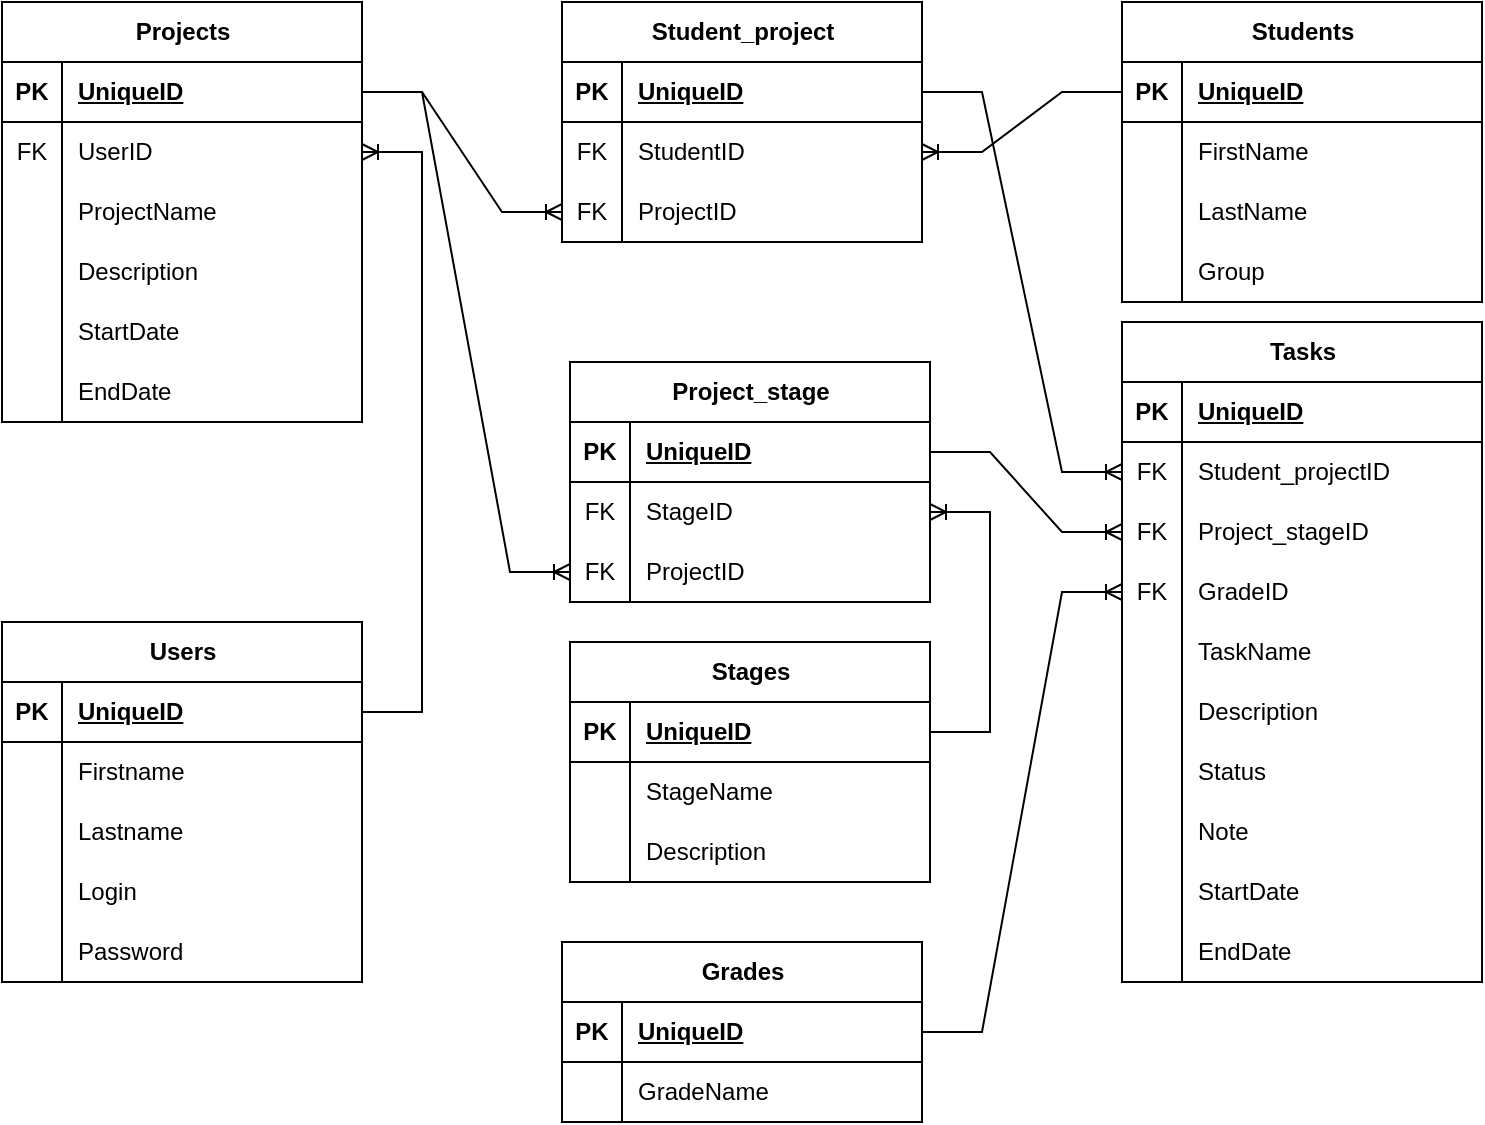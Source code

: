 <mxfile version="24.0.7" type="github">
  <diagram name="Страница — 1" id="bpgYWlANby39Ml3Qfu3q">
    <mxGraphModel dx="1055" dy="607" grid="1" gridSize="10" guides="1" tooltips="1" connect="1" arrows="1" fold="1" page="1" pageScale="1" pageWidth="827" pageHeight="1169" math="0" shadow="0">
      <root>
        <mxCell id="0" />
        <mxCell id="1" parent="0" />
        <mxCell id="S_hDMBbO_Dl88Oh3s2vf-1" value="&lt;b&gt;Users&lt;/b&gt;" style="shape=table;startSize=30;container=1;collapsible=1;childLayout=tableLayout;fixedRows=1;rowLines=0;fontStyle=0;align=center;resizeLast=1;html=1;" parent="1" vertex="1">
          <mxGeometry x="40" y="350" width="180" height="180" as="geometry" />
        </mxCell>
        <mxCell id="S_hDMBbO_Dl88Oh3s2vf-2" value="" style="shape=tableRow;horizontal=0;startSize=0;swimlaneHead=0;swimlaneBody=0;fillColor=none;collapsible=0;dropTarget=0;points=[[0,0.5],[1,0.5]];portConstraint=eastwest;top=0;left=0;right=0;bottom=1;" parent="S_hDMBbO_Dl88Oh3s2vf-1" vertex="1">
          <mxGeometry y="30" width="180" height="30" as="geometry" />
        </mxCell>
        <mxCell id="S_hDMBbO_Dl88Oh3s2vf-3" value="PK" style="shape=partialRectangle;connectable=0;fillColor=none;top=0;left=0;bottom=0;right=0;fontStyle=1;overflow=hidden;whiteSpace=wrap;html=1;" parent="S_hDMBbO_Dl88Oh3s2vf-2" vertex="1">
          <mxGeometry width="30" height="30" as="geometry">
            <mxRectangle width="30" height="30" as="alternateBounds" />
          </mxGeometry>
        </mxCell>
        <mxCell id="S_hDMBbO_Dl88Oh3s2vf-4" value="UniqueID" style="shape=partialRectangle;connectable=0;fillColor=none;top=0;left=0;bottom=0;right=0;align=left;spacingLeft=6;fontStyle=5;overflow=hidden;whiteSpace=wrap;html=1;" parent="S_hDMBbO_Dl88Oh3s2vf-2" vertex="1">
          <mxGeometry x="30" width="150" height="30" as="geometry">
            <mxRectangle width="150" height="30" as="alternateBounds" />
          </mxGeometry>
        </mxCell>
        <mxCell id="S_hDMBbO_Dl88Oh3s2vf-5" value="" style="shape=tableRow;horizontal=0;startSize=0;swimlaneHead=0;swimlaneBody=0;fillColor=none;collapsible=0;dropTarget=0;points=[[0,0.5],[1,0.5]];portConstraint=eastwest;top=0;left=0;right=0;bottom=0;" parent="S_hDMBbO_Dl88Oh3s2vf-1" vertex="1">
          <mxGeometry y="60" width="180" height="30" as="geometry" />
        </mxCell>
        <mxCell id="S_hDMBbO_Dl88Oh3s2vf-6" value="" style="shape=partialRectangle;connectable=0;fillColor=none;top=0;left=0;bottom=0;right=0;editable=1;overflow=hidden;whiteSpace=wrap;html=1;" parent="S_hDMBbO_Dl88Oh3s2vf-5" vertex="1">
          <mxGeometry width="30" height="30" as="geometry">
            <mxRectangle width="30" height="30" as="alternateBounds" />
          </mxGeometry>
        </mxCell>
        <mxCell id="S_hDMBbO_Dl88Oh3s2vf-7" value="Firstname" style="shape=partialRectangle;connectable=0;fillColor=none;top=0;left=0;bottom=0;right=0;align=left;spacingLeft=6;overflow=hidden;whiteSpace=wrap;html=1;" parent="S_hDMBbO_Dl88Oh3s2vf-5" vertex="1">
          <mxGeometry x="30" width="150" height="30" as="geometry">
            <mxRectangle width="150" height="30" as="alternateBounds" />
          </mxGeometry>
        </mxCell>
        <mxCell id="S_hDMBbO_Dl88Oh3s2vf-8" value="" style="shape=tableRow;horizontal=0;startSize=0;swimlaneHead=0;swimlaneBody=0;fillColor=none;collapsible=0;dropTarget=0;points=[[0,0.5],[1,0.5]];portConstraint=eastwest;top=0;left=0;right=0;bottom=0;" parent="S_hDMBbO_Dl88Oh3s2vf-1" vertex="1">
          <mxGeometry y="90" width="180" height="30" as="geometry" />
        </mxCell>
        <mxCell id="S_hDMBbO_Dl88Oh3s2vf-9" value="" style="shape=partialRectangle;connectable=0;fillColor=none;top=0;left=0;bottom=0;right=0;editable=1;overflow=hidden;whiteSpace=wrap;html=1;" parent="S_hDMBbO_Dl88Oh3s2vf-8" vertex="1">
          <mxGeometry width="30" height="30" as="geometry">
            <mxRectangle width="30" height="30" as="alternateBounds" />
          </mxGeometry>
        </mxCell>
        <mxCell id="S_hDMBbO_Dl88Oh3s2vf-10" value="Lastname" style="shape=partialRectangle;connectable=0;fillColor=none;top=0;left=0;bottom=0;right=0;align=left;spacingLeft=6;overflow=hidden;whiteSpace=wrap;html=1;" parent="S_hDMBbO_Dl88Oh3s2vf-8" vertex="1">
          <mxGeometry x="30" width="150" height="30" as="geometry">
            <mxRectangle width="150" height="30" as="alternateBounds" />
          </mxGeometry>
        </mxCell>
        <mxCell id="S_hDMBbO_Dl88Oh3s2vf-11" value="" style="shape=tableRow;horizontal=0;startSize=0;swimlaneHead=0;swimlaneBody=0;fillColor=none;collapsible=0;dropTarget=0;points=[[0,0.5],[1,0.5]];portConstraint=eastwest;top=0;left=0;right=0;bottom=0;" parent="S_hDMBbO_Dl88Oh3s2vf-1" vertex="1">
          <mxGeometry y="120" width="180" height="30" as="geometry" />
        </mxCell>
        <mxCell id="S_hDMBbO_Dl88Oh3s2vf-12" value="" style="shape=partialRectangle;connectable=0;fillColor=none;top=0;left=0;bottom=0;right=0;editable=1;overflow=hidden;whiteSpace=wrap;html=1;" parent="S_hDMBbO_Dl88Oh3s2vf-11" vertex="1">
          <mxGeometry width="30" height="30" as="geometry">
            <mxRectangle width="30" height="30" as="alternateBounds" />
          </mxGeometry>
        </mxCell>
        <mxCell id="S_hDMBbO_Dl88Oh3s2vf-13" value="Login" style="shape=partialRectangle;connectable=0;fillColor=none;top=0;left=0;bottom=0;right=0;align=left;spacingLeft=6;overflow=hidden;whiteSpace=wrap;html=1;" parent="S_hDMBbO_Dl88Oh3s2vf-11" vertex="1">
          <mxGeometry x="30" width="150" height="30" as="geometry">
            <mxRectangle width="150" height="30" as="alternateBounds" />
          </mxGeometry>
        </mxCell>
        <mxCell id="lH3pVxYVMrOeb0XLRp_m-1" value="" style="shape=tableRow;horizontal=0;startSize=0;swimlaneHead=0;swimlaneBody=0;fillColor=none;collapsible=0;dropTarget=0;points=[[0,0.5],[1,0.5]];portConstraint=eastwest;top=0;left=0;right=0;bottom=0;" parent="S_hDMBbO_Dl88Oh3s2vf-1" vertex="1">
          <mxGeometry y="150" width="180" height="30" as="geometry" />
        </mxCell>
        <mxCell id="lH3pVxYVMrOeb0XLRp_m-2" value="" style="shape=partialRectangle;connectable=0;fillColor=none;top=0;left=0;bottom=0;right=0;editable=1;overflow=hidden;whiteSpace=wrap;html=1;" parent="lH3pVxYVMrOeb0XLRp_m-1" vertex="1">
          <mxGeometry width="30" height="30" as="geometry">
            <mxRectangle width="30" height="30" as="alternateBounds" />
          </mxGeometry>
        </mxCell>
        <mxCell id="lH3pVxYVMrOeb0XLRp_m-3" value="Password" style="shape=partialRectangle;connectable=0;fillColor=none;top=0;left=0;bottom=0;right=0;align=left;spacingLeft=6;overflow=hidden;whiteSpace=wrap;html=1;" parent="lH3pVxYVMrOeb0XLRp_m-1" vertex="1">
          <mxGeometry x="30" width="150" height="30" as="geometry">
            <mxRectangle width="150" height="30" as="alternateBounds" />
          </mxGeometry>
        </mxCell>
        <mxCell id="S_hDMBbO_Dl88Oh3s2vf-14" value="Projects" style="shape=table;startSize=30;container=1;collapsible=1;childLayout=tableLayout;fixedRows=1;rowLines=0;fontStyle=1;align=center;resizeLast=1;html=1;" parent="1" vertex="1">
          <mxGeometry x="40" y="40" width="180" height="210" as="geometry" />
        </mxCell>
        <mxCell id="S_hDMBbO_Dl88Oh3s2vf-15" value="" style="shape=tableRow;horizontal=0;startSize=0;swimlaneHead=0;swimlaneBody=0;fillColor=none;collapsible=0;dropTarget=0;points=[[0,0.5],[1,0.5]];portConstraint=eastwest;top=0;left=0;right=0;bottom=1;" parent="S_hDMBbO_Dl88Oh3s2vf-14" vertex="1">
          <mxGeometry y="30" width="180" height="30" as="geometry" />
        </mxCell>
        <mxCell id="S_hDMBbO_Dl88Oh3s2vf-16" value="PK" style="shape=partialRectangle;connectable=0;fillColor=none;top=0;left=0;bottom=0;right=0;fontStyle=1;overflow=hidden;whiteSpace=wrap;html=1;" parent="S_hDMBbO_Dl88Oh3s2vf-15" vertex="1">
          <mxGeometry width="30" height="30" as="geometry">
            <mxRectangle width="30" height="30" as="alternateBounds" />
          </mxGeometry>
        </mxCell>
        <mxCell id="S_hDMBbO_Dl88Oh3s2vf-17" value="UniqueID" style="shape=partialRectangle;connectable=0;fillColor=none;top=0;left=0;bottom=0;right=0;align=left;spacingLeft=6;fontStyle=5;overflow=hidden;whiteSpace=wrap;html=1;" parent="S_hDMBbO_Dl88Oh3s2vf-15" vertex="1">
          <mxGeometry x="30" width="150" height="30" as="geometry">
            <mxRectangle width="150" height="30" as="alternateBounds" />
          </mxGeometry>
        </mxCell>
        <mxCell id="S_hDMBbO_Dl88Oh3s2vf-18" value="" style="shape=tableRow;horizontal=0;startSize=0;swimlaneHead=0;swimlaneBody=0;fillColor=none;collapsible=0;dropTarget=0;points=[[0,0.5],[1,0.5]];portConstraint=eastwest;top=0;left=0;right=0;bottom=0;" parent="S_hDMBbO_Dl88Oh3s2vf-14" vertex="1">
          <mxGeometry y="60" width="180" height="30" as="geometry" />
        </mxCell>
        <mxCell id="S_hDMBbO_Dl88Oh3s2vf-19" value="FK" style="shape=partialRectangle;connectable=0;fillColor=none;top=0;left=0;bottom=0;right=0;editable=1;overflow=hidden;whiteSpace=wrap;html=1;" parent="S_hDMBbO_Dl88Oh3s2vf-18" vertex="1">
          <mxGeometry width="30" height="30" as="geometry">
            <mxRectangle width="30" height="30" as="alternateBounds" />
          </mxGeometry>
        </mxCell>
        <mxCell id="S_hDMBbO_Dl88Oh3s2vf-20" value="UserID" style="shape=partialRectangle;connectable=0;fillColor=none;top=0;left=0;bottom=0;right=0;align=left;spacingLeft=6;overflow=hidden;whiteSpace=wrap;html=1;" parent="S_hDMBbO_Dl88Oh3s2vf-18" vertex="1">
          <mxGeometry x="30" width="150" height="30" as="geometry">
            <mxRectangle width="150" height="30" as="alternateBounds" />
          </mxGeometry>
        </mxCell>
        <mxCell id="S_hDMBbO_Dl88Oh3s2vf-24" value="" style="shape=tableRow;horizontal=0;startSize=0;swimlaneHead=0;swimlaneBody=0;fillColor=none;collapsible=0;dropTarget=0;points=[[0,0.5],[1,0.5]];portConstraint=eastwest;top=0;left=0;right=0;bottom=0;" parent="S_hDMBbO_Dl88Oh3s2vf-14" vertex="1">
          <mxGeometry y="90" width="180" height="30" as="geometry" />
        </mxCell>
        <mxCell id="S_hDMBbO_Dl88Oh3s2vf-25" value="" style="shape=partialRectangle;connectable=0;fillColor=none;top=0;left=0;bottom=0;right=0;editable=1;overflow=hidden;whiteSpace=wrap;html=1;" parent="S_hDMBbO_Dl88Oh3s2vf-24" vertex="1">
          <mxGeometry width="30" height="30" as="geometry">
            <mxRectangle width="30" height="30" as="alternateBounds" />
          </mxGeometry>
        </mxCell>
        <mxCell id="S_hDMBbO_Dl88Oh3s2vf-26" value="ProjectName" style="shape=partialRectangle;connectable=0;fillColor=none;top=0;left=0;bottom=0;right=0;align=left;spacingLeft=6;overflow=hidden;whiteSpace=wrap;html=1;" parent="S_hDMBbO_Dl88Oh3s2vf-24" vertex="1">
          <mxGeometry x="30" width="150" height="30" as="geometry">
            <mxRectangle width="150" height="30" as="alternateBounds" />
          </mxGeometry>
        </mxCell>
        <mxCell id="lH3pVxYVMrOeb0XLRp_m-10" value="" style="shape=tableRow;horizontal=0;startSize=0;swimlaneHead=0;swimlaneBody=0;fillColor=none;collapsible=0;dropTarget=0;points=[[0,0.5],[1,0.5]];portConstraint=eastwest;top=0;left=0;right=0;bottom=0;" parent="S_hDMBbO_Dl88Oh3s2vf-14" vertex="1">
          <mxGeometry y="120" width="180" height="30" as="geometry" />
        </mxCell>
        <mxCell id="lH3pVxYVMrOeb0XLRp_m-11" value="" style="shape=partialRectangle;connectable=0;fillColor=none;top=0;left=0;bottom=0;right=0;editable=1;overflow=hidden;whiteSpace=wrap;html=1;" parent="lH3pVxYVMrOeb0XLRp_m-10" vertex="1">
          <mxGeometry width="30" height="30" as="geometry">
            <mxRectangle width="30" height="30" as="alternateBounds" />
          </mxGeometry>
        </mxCell>
        <mxCell id="lH3pVxYVMrOeb0XLRp_m-12" value="Description" style="shape=partialRectangle;connectable=0;fillColor=none;top=0;left=0;bottom=0;right=0;align=left;spacingLeft=6;overflow=hidden;whiteSpace=wrap;html=1;" parent="lH3pVxYVMrOeb0XLRp_m-10" vertex="1">
          <mxGeometry x="30" width="150" height="30" as="geometry">
            <mxRectangle width="150" height="30" as="alternateBounds" />
          </mxGeometry>
        </mxCell>
        <mxCell id="lH3pVxYVMrOeb0XLRp_m-13" value="" style="shape=tableRow;horizontal=0;startSize=0;swimlaneHead=0;swimlaneBody=0;fillColor=none;collapsible=0;dropTarget=0;points=[[0,0.5],[1,0.5]];portConstraint=eastwest;top=0;left=0;right=0;bottom=0;" parent="S_hDMBbO_Dl88Oh3s2vf-14" vertex="1">
          <mxGeometry y="150" width="180" height="30" as="geometry" />
        </mxCell>
        <mxCell id="lH3pVxYVMrOeb0XLRp_m-14" value="" style="shape=partialRectangle;connectable=0;fillColor=none;top=0;left=0;bottom=0;right=0;editable=1;overflow=hidden;whiteSpace=wrap;html=1;" parent="lH3pVxYVMrOeb0XLRp_m-13" vertex="1">
          <mxGeometry width="30" height="30" as="geometry">
            <mxRectangle width="30" height="30" as="alternateBounds" />
          </mxGeometry>
        </mxCell>
        <mxCell id="lH3pVxYVMrOeb0XLRp_m-15" value="StartDate" style="shape=partialRectangle;connectable=0;fillColor=none;top=0;left=0;bottom=0;right=0;align=left;spacingLeft=6;overflow=hidden;whiteSpace=wrap;html=1;" parent="lH3pVxYVMrOeb0XLRp_m-13" vertex="1">
          <mxGeometry x="30" width="150" height="30" as="geometry">
            <mxRectangle width="150" height="30" as="alternateBounds" />
          </mxGeometry>
        </mxCell>
        <mxCell id="lH3pVxYVMrOeb0XLRp_m-16" value="" style="shape=tableRow;horizontal=0;startSize=0;swimlaneHead=0;swimlaneBody=0;fillColor=none;collapsible=0;dropTarget=0;points=[[0,0.5],[1,0.5]];portConstraint=eastwest;top=0;left=0;right=0;bottom=0;" parent="S_hDMBbO_Dl88Oh3s2vf-14" vertex="1">
          <mxGeometry y="180" width="180" height="30" as="geometry" />
        </mxCell>
        <mxCell id="lH3pVxYVMrOeb0XLRp_m-17" value="" style="shape=partialRectangle;connectable=0;fillColor=none;top=0;left=0;bottom=0;right=0;editable=1;overflow=hidden;whiteSpace=wrap;html=1;" parent="lH3pVxYVMrOeb0XLRp_m-16" vertex="1">
          <mxGeometry width="30" height="30" as="geometry">
            <mxRectangle width="30" height="30" as="alternateBounds" />
          </mxGeometry>
        </mxCell>
        <mxCell id="lH3pVxYVMrOeb0XLRp_m-18" value="EndDate" style="shape=partialRectangle;connectable=0;fillColor=none;top=0;left=0;bottom=0;right=0;align=left;spacingLeft=6;overflow=hidden;whiteSpace=wrap;html=1;" parent="lH3pVxYVMrOeb0XLRp_m-16" vertex="1">
          <mxGeometry x="30" width="150" height="30" as="geometry">
            <mxRectangle width="150" height="30" as="alternateBounds" />
          </mxGeometry>
        </mxCell>
        <mxCell id="S_hDMBbO_Dl88Oh3s2vf-27" value="Students" style="shape=table;startSize=30;container=1;collapsible=1;childLayout=tableLayout;fixedRows=1;rowLines=0;fontStyle=1;align=center;resizeLast=1;html=1;" parent="1" vertex="1">
          <mxGeometry x="600" y="40" width="180" height="150" as="geometry" />
        </mxCell>
        <mxCell id="S_hDMBbO_Dl88Oh3s2vf-28" value="" style="shape=tableRow;horizontal=0;startSize=0;swimlaneHead=0;swimlaneBody=0;fillColor=none;collapsible=0;dropTarget=0;points=[[0,0.5],[1,0.5]];portConstraint=eastwest;top=0;left=0;right=0;bottom=1;" parent="S_hDMBbO_Dl88Oh3s2vf-27" vertex="1">
          <mxGeometry y="30" width="180" height="30" as="geometry" />
        </mxCell>
        <mxCell id="S_hDMBbO_Dl88Oh3s2vf-29" value="PK" style="shape=partialRectangle;connectable=0;fillColor=none;top=0;left=0;bottom=0;right=0;fontStyle=1;overflow=hidden;whiteSpace=wrap;html=1;" parent="S_hDMBbO_Dl88Oh3s2vf-28" vertex="1">
          <mxGeometry width="30" height="30" as="geometry">
            <mxRectangle width="30" height="30" as="alternateBounds" />
          </mxGeometry>
        </mxCell>
        <mxCell id="S_hDMBbO_Dl88Oh3s2vf-30" value="UniqueID" style="shape=partialRectangle;connectable=0;fillColor=none;top=0;left=0;bottom=0;right=0;align=left;spacingLeft=6;fontStyle=5;overflow=hidden;whiteSpace=wrap;html=1;" parent="S_hDMBbO_Dl88Oh3s2vf-28" vertex="1">
          <mxGeometry x="30" width="150" height="30" as="geometry">
            <mxRectangle width="150" height="30" as="alternateBounds" />
          </mxGeometry>
        </mxCell>
        <mxCell id="S_hDMBbO_Dl88Oh3s2vf-34" value="" style="shape=tableRow;horizontal=0;startSize=0;swimlaneHead=0;swimlaneBody=0;fillColor=none;collapsible=0;dropTarget=0;points=[[0,0.5],[1,0.5]];portConstraint=eastwest;top=0;left=0;right=0;bottom=0;" parent="S_hDMBbO_Dl88Oh3s2vf-27" vertex="1">
          <mxGeometry y="60" width="180" height="30" as="geometry" />
        </mxCell>
        <mxCell id="S_hDMBbO_Dl88Oh3s2vf-35" value="" style="shape=partialRectangle;connectable=0;fillColor=none;top=0;left=0;bottom=0;right=0;editable=1;overflow=hidden;whiteSpace=wrap;html=1;" parent="S_hDMBbO_Dl88Oh3s2vf-34" vertex="1">
          <mxGeometry width="30" height="30" as="geometry">
            <mxRectangle width="30" height="30" as="alternateBounds" />
          </mxGeometry>
        </mxCell>
        <mxCell id="S_hDMBbO_Dl88Oh3s2vf-36" value="FirstName" style="shape=partialRectangle;connectable=0;fillColor=none;top=0;left=0;bottom=0;right=0;align=left;spacingLeft=6;overflow=hidden;whiteSpace=wrap;html=1;" parent="S_hDMBbO_Dl88Oh3s2vf-34" vertex="1">
          <mxGeometry x="30" width="150" height="30" as="geometry">
            <mxRectangle width="150" height="30" as="alternateBounds" />
          </mxGeometry>
        </mxCell>
        <mxCell id="S_hDMBbO_Dl88Oh3s2vf-37" value="" style="shape=tableRow;horizontal=0;startSize=0;swimlaneHead=0;swimlaneBody=0;fillColor=none;collapsible=0;dropTarget=0;points=[[0,0.5],[1,0.5]];portConstraint=eastwest;top=0;left=0;right=0;bottom=0;" parent="S_hDMBbO_Dl88Oh3s2vf-27" vertex="1">
          <mxGeometry y="90" width="180" height="30" as="geometry" />
        </mxCell>
        <mxCell id="S_hDMBbO_Dl88Oh3s2vf-38" value="" style="shape=partialRectangle;connectable=0;fillColor=none;top=0;left=0;bottom=0;right=0;editable=1;overflow=hidden;whiteSpace=wrap;html=1;" parent="S_hDMBbO_Dl88Oh3s2vf-37" vertex="1">
          <mxGeometry width="30" height="30" as="geometry">
            <mxRectangle width="30" height="30" as="alternateBounds" />
          </mxGeometry>
        </mxCell>
        <mxCell id="S_hDMBbO_Dl88Oh3s2vf-39" value="LastName" style="shape=partialRectangle;connectable=0;fillColor=none;top=0;left=0;bottom=0;right=0;align=left;spacingLeft=6;overflow=hidden;whiteSpace=wrap;html=1;" parent="S_hDMBbO_Dl88Oh3s2vf-37" vertex="1">
          <mxGeometry x="30" width="150" height="30" as="geometry">
            <mxRectangle width="150" height="30" as="alternateBounds" />
          </mxGeometry>
        </mxCell>
        <mxCell id="lH3pVxYVMrOeb0XLRp_m-19" value="" style="shape=tableRow;horizontal=0;startSize=0;swimlaneHead=0;swimlaneBody=0;fillColor=none;collapsible=0;dropTarget=0;points=[[0,0.5],[1,0.5]];portConstraint=eastwest;top=0;left=0;right=0;bottom=0;" parent="S_hDMBbO_Dl88Oh3s2vf-27" vertex="1">
          <mxGeometry y="120" width="180" height="30" as="geometry" />
        </mxCell>
        <mxCell id="lH3pVxYVMrOeb0XLRp_m-20" value="" style="shape=partialRectangle;connectable=0;fillColor=none;top=0;left=0;bottom=0;right=0;editable=1;overflow=hidden;whiteSpace=wrap;html=1;" parent="lH3pVxYVMrOeb0XLRp_m-19" vertex="1">
          <mxGeometry width="30" height="30" as="geometry">
            <mxRectangle width="30" height="30" as="alternateBounds" />
          </mxGeometry>
        </mxCell>
        <mxCell id="lH3pVxYVMrOeb0XLRp_m-21" value="Group" style="shape=partialRectangle;connectable=0;fillColor=none;top=0;left=0;bottom=0;right=0;align=left;spacingLeft=6;overflow=hidden;whiteSpace=wrap;html=1;" parent="lH3pVxYVMrOeb0XLRp_m-19" vertex="1">
          <mxGeometry x="30" width="150" height="30" as="geometry">
            <mxRectangle width="150" height="30" as="alternateBounds" />
          </mxGeometry>
        </mxCell>
        <mxCell id="S_hDMBbO_Dl88Oh3s2vf-40" value="Stages" style="shape=table;startSize=30;container=1;collapsible=1;childLayout=tableLayout;fixedRows=1;rowLines=0;fontStyle=1;align=center;resizeLast=1;html=1;" parent="1" vertex="1">
          <mxGeometry x="324" y="360" width="180" height="120" as="geometry" />
        </mxCell>
        <mxCell id="S_hDMBbO_Dl88Oh3s2vf-41" value="" style="shape=tableRow;horizontal=0;startSize=0;swimlaneHead=0;swimlaneBody=0;fillColor=none;collapsible=0;dropTarget=0;points=[[0,0.5],[1,0.5]];portConstraint=eastwest;top=0;left=0;right=0;bottom=1;" parent="S_hDMBbO_Dl88Oh3s2vf-40" vertex="1">
          <mxGeometry y="30" width="180" height="30" as="geometry" />
        </mxCell>
        <mxCell id="S_hDMBbO_Dl88Oh3s2vf-42" value="PK" style="shape=partialRectangle;connectable=0;fillColor=none;top=0;left=0;bottom=0;right=0;fontStyle=1;overflow=hidden;whiteSpace=wrap;html=1;" parent="S_hDMBbO_Dl88Oh3s2vf-41" vertex="1">
          <mxGeometry width="30" height="30" as="geometry">
            <mxRectangle width="30" height="30" as="alternateBounds" />
          </mxGeometry>
        </mxCell>
        <mxCell id="S_hDMBbO_Dl88Oh3s2vf-43" value="UniqueID" style="shape=partialRectangle;connectable=0;fillColor=none;top=0;left=0;bottom=0;right=0;align=left;spacingLeft=6;fontStyle=5;overflow=hidden;whiteSpace=wrap;html=1;" parent="S_hDMBbO_Dl88Oh3s2vf-41" vertex="1">
          <mxGeometry x="30" width="150" height="30" as="geometry">
            <mxRectangle width="150" height="30" as="alternateBounds" />
          </mxGeometry>
        </mxCell>
        <mxCell id="S_hDMBbO_Dl88Oh3s2vf-44" value="" style="shape=tableRow;horizontal=0;startSize=0;swimlaneHead=0;swimlaneBody=0;fillColor=none;collapsible=0;dropTarget=0;points=[[0,0.5],[1,0.5]];portConstraint=eastwest;top=0;left=0;right=0;bottom=0;" parent="S_hDMBbO_Dl88Oh3s2vf-40" vertex="1">
          <mxGeometry y="60" width="180" height="30" as="geometry" />
        </mxCell>
        <mxCell id="S_hDMBbO_Dl88Oh3s2vf-45" value="" style="shape=partialRectangle;connectable=0;fillColor=none;top=0;left=0;bottom=0;right=0;editable=1;overflow=hidden;whiteSpace=wrap;html=1;" parent="S_hDMBbO_Dl88Oh3s2vf-44" vertex="1">
          <mxGeometry width="30" height="30" as="geometry">
            <mxRectangle width="30" height="30" as="alternateBounds" />
          </mxGeometry>
        </mxCell>
        <mxCell id="S_hDMBbO_Dl88Oh3s2vf-46" value="StageName" style="shape=partialRectangle;connectable=0;fillColor=none;top=0;left=0;bottom=0;right=0;align=left;spacingLeft=6;overflow=hidden;whiteSpace=wrap;html=1;" parent="S_hDMBbO_Dl88Oh3s2vf-44" vertex="1">
          <mxGeometry x="30" width="150" height="30" as="geometry">
            <mxRectangle width="150" height="30" as="alternateBounds" />
          </mxGeometry>
        </mxCell>
        <mxCell id="S_hDMBbO_Dl88Oh3s2vf-47" value="" style="shape=tableRow;horizontal=0;startSize=0;swimlaneHead=0;swimlaneBody=0;fillColor=none;collapsible=0;dropTarget=0;points=[[0,0.5],[1,0.5]];portConstraint=eastwest;top=0;left=0;right=0;bottom=0;" parent="S_hDMBbO_Dl88Oh3s2vf-40" vertex="1">
          <mxGeometry y="90" width="180" height="30" as="geometry" />
        </mxCell>
        <mxCell id="S_hDMBbO_Dl88Oh3s2vf-48" value="" style="shape=partialRectangle;connectable=0;fillColor=none;top=0;left=0;bottom=0;right=0;editable=1;overflow=hidden;whiteSpace=wrap;html=1;" parent="S_hDMBbO_Dl88Oh3s2vf-47" vertex="1">
          <mxGeometry width="30" height="30" as="geometry">
            <mxRectangle width="30" height="30" as="alternateBounds" />
          </mxGeometry>
        </mxCell>
        <mxCell id="S_hDMBbO_Dl88Oh3s2vf-49" value="Description" style="shape=partialRectangle;connectable=0;fillColor=none;top=0;left=0;bottom=0;right=0;align=left;spacingLeft=6;overflow=hidden;whiteSpace=wrap;html=1;" parent="S_hDMBbO_Dl88Oh3s2vf-47" vertex="1">
          <mxGeometry x="30" width="150" height="30" as="geometry">
            <mxRectangle width="150" height="30" as="alternateBounds" />
          </mxGeometry>
        </mxCell>
        <mxCell id="S_hDMBbO_Dl88Oh3s2vf-53" value="Tasks" style="shape=table;startSize=30;container=1;collapsible=1;childLayout=tableLayout;fixedRows=1;rowLines=0;fontStyle=1;align=center;resizeLast=1;html=1;" parent="1" vertex="1">
          <mxGeometry x="600" y="200" width="180" height="330" as="geometry" />
        </mxCell>
        <mxCell id="S_hDMBbO_Dl88Oh3s2vf-54" value="" style="shape=tableRow;horizontal=0;startSize=0;swimlaneHead=0;swimlaneBody=0;fillColor=none;collapsible=0;dropTarget=0;points=[[0,0.5],[1,0.5]];portConstraint=eastwest;top=0;left=0;right=0;bottom=1;" parent="S_hDMBbO_Dl88Oh3s2vf-53" vertex="1">
          <mxGeometry y="30" width="180" height="30" as="geometry" />
        </mxCell>
        <mxCell id="S_hDMBbO_Dl88Oh3s2vf-55" value="PK" style="shape=partialRectangle;connectable=0;fillColor=none;top=0;left=0;bottom=0;right=0;fontStyle=1;overflow=hidden;whiteSpace=wrap;html=1;" parent="S_hDMBbO_Dl88Oh3s2vf-54" vertex="1">
          <mxGeometry width="30" height="30" as="geometry">
            <mxRectangle width="30" height="30" as="alternateBounds" />
          </mxGeometry>
        </mxCell>
        <mxCell id="S_hDMBbO_Dl88Oh3s2vf-56" value="UniqueID" style="shape=partialRectangle;connectable=0;fillColor=none;top=0;left=0;bottom=0;right=0;align=left;spacingLeft=6;fontStyle=5;overflow=hidden;whiteSpace=wrap;html=1;" parent="S_hDMBbO_Dl88Oh3s2vf-54" vertex="1">
          <mxGeometry x="30" width="150" height="30" as="geometry">
            <mxRectangle width="150" height="30" as="alternateBounds" />
          </mxGeometry>
        </mxCell>
        <mxCell id="S_hDMBbO_Dl88Oh3s2vf-57" value="" style="shape=tableRow;horizontal=0;startSize=0;swimlaneHead=0;swimlaneBody=0;fillColor=none;collapsible=0;dropTarget=0;points=[[0,0.5],[1,0.5]];portConstraint=eastwest;top=0;left=0;right=0;bottom=0;" parent="S_hDMBbO_Dl88Oh3s2vf-53" vertex="1">
          <mxGeometry y="60" width="180" height="30" as="geometry" />
        </mxCell>
        <mxCell id="S_hDMBbO_Dl88Oh3s2vf-58" value="FK" style="shape=partialRectangle;connectable=0;fillColor=none;top=0;left=0;bottom=0;right=0;editable=1;overflow=hidden;whiteSpace=wrap;html=1;" parent="S_hDMBbO_Dl88Oh3s2vf-57" vertex="1">
          <mxGeometry width="30" height="30" as="geometry">
            <mxRectangle width="30" height="30" as="alternateBounds" />
          </mxGeometry>
        </mxCell>
        <mxCell id="S_hDMBbO_Dl88Oh3s2vf-59" value="Student_projectID" style="shape=partialRectangle;connectable=0;fillColor=none;top=0;left=0;bottom=0;right=0;align=left;spacingLeft=6;overflow=hidden;whiteSpace=wrap;html=1;" parent="S_hDMBbO_Dl88Oh3s2vf-57" vertex="1">
          <mxGeometry x="30" width="150" height="30" as="geometry">
            <mxRectangle width="150" height="30" as="alternateBounds" />
          </mxGeometry>
        </mxCell>
        <mxCell id="K7y8v3KZ9-DA3bREZEHr-38" value="" style="shape=tableRow;horizontal=0;startSize=0;swimlaneHead=0;swimlaneBody=0;fillColor=none;collapsible=0;dropTarget=0;points=[[0,0.5],[1,0.5]];portConstraint=eastwest;top=0;left=0;right=0;bottom=0;" vertex="1" parent="S_hDMBbO_Dl88Oh3s2vf-53">
          <mxGeometry y="90" width="180" height="30" as="geometry" />
        </mxCell>
        <mxCell id="K7y8v3KZ9-DA3bREZEHr-39" value="FK" style="shape=partialRectangle;connectable=0;fillColor=none;top=0;left=0;bottom=0;right=0;fontStyle=0;overflow=hidden;whiteSpace=wrap;html=1;" vertex="1" parent="K7y8v3KZ9-DA3bREZEHr-38">
          <mxGeometry width="30" height="30" as="geometry">
            <mxRectangle width="30" height="30" as="alternateBounds" />
          </mxGeometry>
        </mxCell>
        <mxCell id="K7y8v3KZ9-DA3bREZEHr-40" value="Project_stageID" style="shape=partialRectangle;connectable=0;fillColor=none;top=0;left=0;bottom=0;right=0;align=left;spacingLeft=6;fontStyle=0;overflow=hidden;whiteSpace=wrap;html=1;" vertex="1" parent="K7y8v3KZ9-DA3bREZEHr-38">
          <mxGeometry x="30" width="150" height="30" as="geometry">
            <mxRectangle width="150" height="30" as="alternateBounds" />
          </mxGeometry>
        </mxCell>
        <mxCell id="K7y8v3KZ9-DA3bREZEHr-46" value="" style="shape=tableRow;horizontal=0;startSize=0;swimlaneHead=0;swimlaneBody=0;fillColor=none;collapsible=0;dropTarget=0;points=[[0,0.5],[1,0.5]];portConstraint=eastwest;top=0;left=0;right=0;bottom=0;" vertex="1" parent="S_hDMBbO_Dl88Oh3s2vf-53">
          <mxGeometry y="120" width="180" height="30" as="geometry" />
        </mxCell>
        <mxCell id="K7y8v3KZ9-DA3bREZEHr-47" value="FK" style="shape=partialRectangle;connectable=0;fillColor=none;top=0;left=0;bottom=0;right=0;fontStyle=0;overflow=hidden;whiteSpace=wrap;html=1;" vertex="1" parent="K7y8v3KZ9-DA3bREZEHr-46">
          <mxGeometry width="30" height="30" as="geometry">
            <mxRectangle width="30" height="30" as="alternateBounds" />
          </mxGeometry>
        </mxCell>
        <mxCell id="K7y8v3KZ9-DA3bREZEHr-48" value="GradeID" style="shape=partialRectangle;connectable=0;fillColor=none;top=0;left=0;bottom=0;right=0;align=left;spacingLeft=6;fontStyle=0;overflow=hidden;whiteSpace=wrap;html=1;" vertex="1" parent="K7y8v3KZ9-DA3bREZEHr-46">
          <mxGeometry x="30" width="150" height="30" as="geometry">
            <mxRectangle width="150" height="30" as="alternateBounds" />
          </mxGeometry>
        </mxCell>
        <mxCell id="S_hDMBbO_Dl88Oh3s2vf-60" value="" style="shape=tableRow;horizontal=0;startSize=0;swimlaneHead=0;swimlaneBody=0;fillColor=none;collapsible=0;dropTarget=0;points=[[0,0.5],[1,0.5]];portConstraint=eastwest;top=0;left=0;right=0;bottom=0;" parent="S_hDMBbO_Dl88Oh3s2vf-53" vertex="1">
          <mxGeometry y="150" width="180" height="30" as="geometry" />
        </mxCell>
        <mxCell id="S_hDMBbO_Dl88Oh3s2vf-61" value="" style="shape=partialRectangle;connectable=0;fillColor=none;top=0;left=0;bottom=0;right=0;editable=1;overflow=hidden;whiteSpace=wrap;html=1;" parent="S_hDMBbO_Dl88Oh3s2vf-60" vertex="1">
          <mxGeometry width="30" height="30" as="geometry">
            <mxRectangle width="30" height="30" as="alternateBounds" />
          </mxGeometry>
        </mxCell>
        <mxCell id="S_hDMBbO_Dl88Oh3s2vf-62" value="TaskName" style="shape=partialRectangle;connectable=0;fillColor=none;top=0;left=0;bottom=0;right=0;align=left;spacingLeft=6;overflow=hidden;whiteSpace=wrap;html=1;" parent="S_hDMBbO_Dl88Oh3s2vf-60" vertex="1">
          <mxGeometry x="30" width="150" height="30" as="geometry">
            <mxRectangle width="150" height="30" as="alternateBounds" />
          </mxGeometry>
        </mxCell>
        <mxCell id="S_hDMBbO_Dl88Oh3s2vf-63" value="" style="shape=tableRow;horizontal=0;startSize=0;swimlaneHead=0;swimlaneBody=0;fillColor=none;collapsible=0;dropTarget=0;points=[[0,0.5],[1,0.5]];portConstraint=eastwest;top=0;left=0;right=0;bottom=0;" parent="S_hDMBbO_Dl88Oh3s2vf-53" vertex="1">
          <mxGeometry y="180" width="180" height="30" as="geometry" />
        </mxCell>
        <mxCell id="S_hDMBbO_Dl88Oh3s2vf-64" value="" style="shape=partialRectangle;connectable=0;fillColor=none;top=0;left=0;bottom=0;right=0;editable=1;overflow=hidden;whiteSpace=wrap;html=1;" parent="S_hDMBbO_Dl88Oh3s2vf-63" vertex="1">
          <mxGeometry width="30" height="30" as="geometry">
            <mxRectangle width="30" height="30" as="alternateBounds" />
          </mxGeometry>
        </mxCell>
        <mxCell id="S_hDMBbO_Dl88Oh3s2vf-65" value="Description" style="shape=partialRectangle;connectable=0;fillColor=none;top=0;left=0;bottom=0;right=0;align=left;spacingLeft=6;overflow=hidden;whiteSpace=wrap;html=1;" parent="S_hDMBbO_Dl88Oh3s2vf-63" vertex="1">
          <mxGeometry x="30" width="150" height="30" as="geometry">
            <mxRectangle width="150" height="30" as="alternateBounds" />
          </mxGeometry>
        </mxCell>
        <mxCell id="lH3pVxYVMrOeb0XLRp_m-23" value="" style="shape=tableRow;horizontal=0;startSize=0;swimlaneHead=0;swimlaneBody=0;fillColor=none;collapsible=0;dropTarget=0;points=[[0,0.5],[1,0.5]];portConstraint=eastwest;top=0;left=0;right=0;bottom=0;" parent="S_hDMBbO_Dl88Oh3s2vf-53" vertex="1">
          <mxGeometry y="210" width="180" height="30" as="geometry" />
        </mxCell>
        <mxCell id="lH3pVxYVMrOeb0XLRp_m-24" value="" style="shape=partialRectangle;connectable=0;fillColor=none;top=0;left=0;bottom=0;right=0;editable=1;overflow=hidden;whiteSpace=wrap;html=1;" parent="lH3pVxYVMrOeb0XLRp_m-23" vertex="1">
          <mxGeometry width="30" height="30" as="geometry">
            <mxRectangle width="30" height="30" as="alternateBounds" />
          </mxGeometry>
        </mxCell>
        <mxCell id="lH3pVxYVMrOeb0XLRp_m-25" value="Status" style="shape=partialRectangle;connectable=0;fillColor=none;top=0;left=0;bottom=0;right=0;align=left;spacingLeft=6;overflow=hidden;whiteSpace=wrap;html=1;" parent="lH3pVxYVMrOeb0XLRp_m-23" vertex="1">
          <mxGeometry x="30" width="150" height="30" as="geometry">
            <mxRectangle width="150" height="30" as="alternateBounds" />
          </mxGeometry>
        </mxCell>
        <mxCell id="lH3pVxYVMrOeb0XLRp_m-42" value="" style="shape=tableRow;horizontal=0;startSize=0;swimlaneHead=0;swimlaneBody=0;fillColor=none;collapsible=0;dropTarget=0;points=[[0,0.5],[1,0.5]];portConstraint=eastwest;top=0;left=0;right=0;bottom=0;" parent="S_hDMBbO_Dl88Oh3s2vf-53" vertex="1">
          <mxGeometry y="240" width="180" height="30" as="geometry" />
        </mxCell>
        <mxCell id="lH3pVxYVMrOeb0XLRp_m-43" value="" style="shape=partialRectangle;connectable=0;fillColor=none;top=0;left=0;bottom=0;right=0;editable=1;overflow=hidden;whiteSpace=wrap;html=1;" parent="lH3pVxYVMrOeb0XLRp_m-42" vertex="1">
          <mxGeometry width="30" height="30" as="geometry">
            <mxRectangle width="30" height="30" as="alternateBounds" />
          </mxGeometry>
        </mxCell>
        <mxCell id="lH3pVxYVMrOeb0XLRp_m-44" value="Note" style="shape=partialRectangle;connectable=0;fillColor=none;top=0;left=0;bottom=0;right=0;align=left;spacingLeft=6;overflow=hidden;whiteSpace=wrap;html=1;" parent="lH3pVxYVMrOeb0XLRp_m-42" vertex="1">
          <mxGeometry x="30" width="150" height="30" as="geometry">
            <mxRectangle width="150" height="30" as="alternateBounds" />
          </mxGeometry>
        </mxCell>
        <mxCell id="lH3pVxYVMrOeb0XLRp_m-45" value="" style="shape=tableRow;horizontal=0;startSize=0;swimlaneHead=0;swimlaneBody=0;fillColor=none;collapsible=0;dropTarget=0;points=[[0,0.5],[1,0.5]];portConstraint=eastwest;top=0;left=0;right=0;bottom=0;" parent="S_hDMBbO_Dl88Oh3s2vf-53" vertex="1">
          <mxGeometry y="270" width="180" height="30" as="geometry" />
        </mxCell>
        <mxCell id="lH3pVxYVMrOeb0XLRp_m-46" value="" style="shape=partialRectangle;connectable=0;fillColor=none;top=0;left=0;bottom=0;right=0;editable=1;overflow=hidden;whiteSpace=wrap;html=1;" parent="lH3pVxYVMrOeb0XLRp_m-45" vertex="1">
          <mxGeometry width="30" height="30" as="geometry">
            <mxRectangle width="30" height="30" as="alternateBounds" />
          </mxGeometry>
        </mxCell>
        <mxCell id="lH3pVxYVMrOeb0XLRp_m-47" value="StartDate" style="shape=partialRectangle;connectable=0;fillColor=none;top=0;left=0;bottom=0;right=0;align=left;spacingLeft=6;overflow=hidden;whiteSpace=wrap;html=1;" parent="lH3pVxYVMrOeb0XLRp_m-45" vertex="1">
          <mxGeometry x="30" width="150" height="30" as="geometry">
            <mxRectangle width="150" height="30" as="alternateBounds" />
          </mxGeometry>
        </mxCell>
        <mxCell id="lH3pVxYVMrOeb0XLRp_m-49" value="" style="shape=tableRow;horizontal=0;startSize=0;swimlaneHead=0;swimlaneBody=0;fillColor=none;collapsible=0;dropTarget=0;points=[[0,0.5],[1,0.5]];portConstraint=eastwest;top=0;left=0;right=0;bottom=0;" parent="S_hDMBbO_Dl88Oh3s2vf-53" vertex="1">
          <mxGeometry y="300" width="180" height="30" as="geometry" />
        </mxCell>
        <mxCell id="lH3pVxYVMrOeb0XLRp_m-50" value="" style="shape=partialRectangle;connectable=0;fillColor=none;top=0;left=0;bottom=0;right=0;editable=1;overflow=hidden;whiteSpace=wrap;html=1;" parent="lH3pVxYVMrOeb0XLRp_m-49" vertex="1">
          <mxGeometry width="30" height="30" as="geometry">
            <mxRectangle width="30" height="30" as="alternateBounds" />
          </mxGeometry>
        </mxCell>
        <mxCell id="lH3pVxYVMrOeb0XLRp_m-51" value="EndDate" style="shape=partialRectangle;connectable=0;fillColor=none;top=0;left=0;bottom=0;right=0;align=left;spacingLeft=6;overflow=hidden;whiteSpace=wrap;html=1;" parent="lH3pVxYVMrOeb0XLRp_m-49" vertex="1">
          <mxGeometry x="30" width="150" height="30" as="geometry">
            <mxRectangle width="150" height="30" as="alternateBounds" />
          </mxGeometry>
        </mxCell>
        <mxCell id="S_hDMBbO_Dl88Oh3s2vf-66" value="Grades" style="shape=table;startSize=30;container=1;collapsible=1;childLayout=tableLayout;fixedRows=1;rowLines=0;fontStyle=1;align=center;resizeLast=1;html=1;" parent="1" vertex="1">
          <mxGeometry x="320" y="510" width="180" height="90" as="geometry" />
        </mxCell>
        <mxCell id="S_hDMBbO_Dl88Oh3s2vf-67" value="" style="shape=tableRow;horizontal=0;startSize=0;swimlaneHead=0;swimlaneBody=0;fillColor=none;collapsible=0;dropTarget=0;points=[[0,0.5],[1,0.5]];portConstraint=eastwest;top=0;left=0;right=0;bottom=1;" parent="S_hDMBbO_Dl88Oh3s2vf-66" vertex="1">
          <mxGeometry y="30" width="180" height="30" as="geometry" />
        </mxCell>
        <mxCell id="S_hDMBbO_Dl88Oh3s2vf-68" value="PK" style="shape=partialRectangle;connectable=0;fillColor=none;top=0;left=0;bottom=0;right=0;fontStyle=1;overflow=hidden;whiteSpace=wrap;html=1;" parent="S_hDMBbO_Dl88Oh3s2vf-67" vertex="1">
          <mxGeometry width="30" height="30" as="geometry">
            <mxRectangle width="30" height="30" as="alternateBounds" />
          </mxGeometry>
        </mxCell>
        <mxCell id="S_hDMBbO_Dl88Oh3s2vf-69" value="UniqueID" style="shape=partialRectangle;connectable=0;fillColor=none;top=0;left=0;bottom=0;right=0;align=left;spacingLeft=6;fontStyle=5;overflow=hidden;whiteSpace=wrap;html=1;" parent="S_hDMBbO_Dl88Oh3s2vf-67" vertex="1">
          <mxGeometry x="30" width="150" height="30" as="geometry">
            <mxRectangle width="150" height="30" as="alternateBounds" />
          </mxGeometry>
        </mxCell>
        <mxCell id="S_hDMBbO_Dl88Oh3s2vf-70" value="" style="shape=tableRow;horizontal=0;startSize=0;swimlaneHead=0;swimlaneBody=0;fillColor=none;collapsible=0;dropTarget=0;points=[[0,0.5],[1,0.5]];portConstraint=eastwest;top=0;left=0;right=0;bottom=0;" parent="S_hDMBbO_Dl88Oh3s2vf-66" vertex="1">
          <mxGeometry y="60" width="180" height="30" as="geometry" />
        </mxCell>
        <mxCell id="S_hDMBbO_Dl88Oh3s2vf-71" value="" style="shape=partialRectangle;connectable=0;fillColor=none;top=0;left=0;bottom=0;right=0;editable=1;overflow=hidden;whiteSpace=wrap;html=1;" parent="S_hDMBbO_Dl88Oh3s2vf-70" vertex="1">
          <mxGeometry width="30" height="30" as="geometry">
            <mxRectangle width="30" height="30" as="alternateBounds" />
          </mxGeometry>
        </mxCell>
        <mxCell id="S_hDMBbO_Dl88Oh3s2vf-72" value="GradeName" style="shape=partialRectangle;connectable=0;fillColor=none;top=0;left=0;bottom=0;right=0;align=left;spacingLeft=6;overflow=hidden;whiteSpace=wrap;html=1;" parent="S_hDMBbO_Dl88Oh3s2vf-70" vertex="1">
          <mxGeometry x="30" width="150" height="30" as="geometry">
            <mxRectangle width="150" height="30" as="alternateBounds" />
          </mxGeometry>
        </mxCell>
        <mxCell id="K7y8v3KZ9-DA3bREZEHr-1" value="&lt;b&gt;Student_project&lt;/b&gt;" style="shape=table;startSize=30;container=1;collapsible=1;childLayout=tableLayout;fixedRows=1;rowLines=0;fontStyle=0;align=center;resizeLast=1;html=1;" vertex="1" parent="1">
          <mxGeometry x="320" y="40" width="180" height="120" as="geometry" />
        </mxCell>
        <mxCell id="K7y8v3KZ9-DA3bREZEHr-2" value="" style="shape=tableRow;horizontal=0;startSize=0;swimlaneHead=0;swimlaneBody=0;fillColor=none;collapsible=0;dropTarget=0;points=[[0,0.5],[1,0.5]];portConstraint=eastwest;top=0;left=0;right=0;bottom=1;" vertex="1" parent="K7y8v3KZ9-DA3bREZEHr-1">
          <mxGeometry y="30" width="180" height="30" as="geometry" />
        </mxCell>
        <mxCell id="K7y8v3KZ9-DA3bREZEHr-3" value="PK" style="shape=partialRectangle;connectable=0;fillColor=none;top=0;left=0;bottom=0;right=0;fontStyle=1;overflow=hidden;whiteSpace=wrap;html=1;" vertex="1" parent="K7y8v3KZ9-DA3bREZEHr-2">
          <mxGeometry width="30" height="30" as="geometry">
            <mxRectangle width="30" height="30" as="alternateBounds" />
          </mxGeometry>
        </mxCell>
        <mxCell id="K7y8v3KZ9-DA3bREZEHr-4" value="UniqueID" style="shape=partialRectangle;connectable=0;fillColor=none;top=0;left=0;bottom=0;right=0;align=left;spacingLeft=6;fontStyle=5;overflow=hidden;whiteSpace=wrap;html=1;" vertex="1" parent="K7y8v3KZ9-DA3bREZEHr-2">
          <mxGeometry x="30" width="150" height="30" as="geometry">
            <mxRectangle width="150" height="30" as="alternateBounds" />
          </mxGeometry>
        </mxCell>
        <mxCell id="K7y8v3KZ9-DA3bREZEHr-8" value="" style="shape=tableRow;horizontal=0;startSize=0;swimlaneHead=0;swimlaneBody=0;fillColor=none;collapsible=0;dropTarget=0;points=[[0,0.5],[1,0.5]];portConstraint=eastwest;top=0;left=0;right=0;bottom=0;" vertex="1" parent="K7y8v3KZ9-DA3bREZEHr-1">
          <mxGeometry y="60" width="180" height="30" as="geometry" />
        </mxCell>
        <mxCell id="K7y8v3KZ9-DA3bREZEHr-9" value="FK" style="shape=partialRectangle;connectable=0;fillColor=none;top=0;left=0;bottom=0;right=0;editable=1;overflow=hidden;whiteSpace=wrap;html=1;" vertex="1" parent="K7y8v3KZ9-DA3bREZEHr-8">
          <mxGeometry width="30" height="30" as="geometry">
            <mxRectangle width="30" height="30" as="alternateBounds" />
          </mxGeometry>
        </mxCell>
        <mxCell id="K7y8v3KZ9-DA3bREZEHr-10" value="StudentID" style="shape=partialRectangle;connectable=0;fillColor=none;top=0;left=0;bottom=0;right=0;align=left;spacingLeft=6;overflow=hidden;whiteSpace=wrap;html=1;" vertex="1" parent="K7y8v3KZ9-DA3bREZEHr-8">
          <mxGeometry x="30" width="150" height="30" as="geometry">
            <mxRectangle width="150" height="30" as="alternateBounds" />
          </mxGeometry>
        </mxCell>
        <mxCell id="K7y8v3KZ9-DA3bREZEHr-11" value="" style="shape=tableRow;horizontal=0;startSize=0;swimlaneHead=0;swimlaneBody=0;fillColor=none;collapsible=0;dropTarget=0;points=[[0,0.5],[1,0.5]];portConstraint=eastwest;top=0;left=0;right=0;bottom=0;" vertex="1" parent="K7y8v3KZ9-DA3bREZEHr-1">
          <mxGeometry y="90" width="180" height="30" as="geometry" />
        </mxCell>
        <mxCell id="K7y8v3KZ9-DA3bREZEHr-12" value="FK" style="shape=partialRectangle;connectable=0;fillColor=none;top=0;left=0;bottom=0;right=0;editable=1;overflow=hidden;whiteSpace=wrap;html=1;" vertex="1" parent="K7y8v3KZ9-DA3bREZEHr-11">
          <mxGeometry width="30" height="30" as="geometry">
            <mxRectangle width="30" height="30" as="alternateBounds" />
          </mxGeometry>
        </mxCell>
        <mxCell id="K7y8v3KZ9-DA3bREZEHr-13" value="ProjectID" style="shape=partialRectangle;connectable=0;fillColor=none;top=0;left=0;bottom=0;right=0;align=left;spacingLeft=6;overflow=hidden;whiteSpace=wrap;html=1;" vertex="1" parent="K7y8v3KZ9-DA3bREZEHr-11">
          <mxGeometry x="30" width="150" height="30" as="geometry">
            <mxRectangle width="150" height="30" as="alternateBounds" />
          </mxGeometry>
        </mxCell>
        <mxCell id="K7y8v3KZ9-DA3bREZEHr-18" value="" style="edgeStyle=entityRelationEdgeStyle;fontSize=12;html=1;endArrow=ERoneToMany;rounded=0;" edge="1" parent="1" source="S_hDMBbO_Dl88Oh3s2vf-15" target="K7y8v3KZ9-DA3bREZEHr-11">
          <mxGeometry width="100" height="100" relative="1" as="geometry">
            <mxPoint x="250" y="115" as="sourcePoint" />
            <mxPoint x="250" y="395" as="targetPoint" />
            <Array as="points">
              <mxPoint x="280" y="230" />
              <mxPoint x="280" y="240" />
            </Array>
          </mxGeometry>
        </mxCell>
        <mxCell id="K7y8v3KZ9-DA3bREZEHr-19" value="" style="edgeStyle=entityRelationEdgeStyle;fontSize=12;html=1;endArrow=ERoneToMany;rounded=0;" edge="1" parent="1" source="S_hDMBbO_Dl88Oh3s2vf-2" target="S_hDMBbO_Dl88Oh3s2vf-18">
          <mxGeometry width="100" height="100" relative="1" as="geometry">
            <mxPoint x="210" y="305" as="sourcePoint" />
            <mxPoint x="320" y="165" as="targetPoint" />
            <Array as="points">
              <mxPoint x="290" y="240" />
              <mxPoint x="290" y="250" />
            </Array>
          </mxGeometry>
        </mxCell>
        <mxCell id="K7y8v3KZ9-DA3bREZEHr-20" value="" style="edgeStyle=entityRelationEdgeStyle;fontSize=12;html=1;endArrow=ERoneToMany;rounded=0;" edge="1" parent="1" source="S_hDMBbO_Dl88Oh3s2vf-28" target="K7y8v3KZ9-DA3bREZEHr-8">
          <mxGeometry width="100" height="100" relative="1" as="geometry">
            <mxPoint x="230" y="95" as="sourcePoint" />
            <mxPoint x="330" y="155" as="targetPoint" />
            <Array as="points">
              <mxPoint x="290" y="240" />
              <mxPoint x="290" y="250" />
            </Array>
          </mxGeometry>
        </mxCell>
        <mxCell id="K7y8v3KZ9-DA3bREZEHr-21" value="&lt;b&gt;Project_stage&lt;/b&gt;" style="shape=table;startSize=30;container=1;collapsible=1;childLayout=tableLayout;fixedRows=1;rowLines=0;fontStyle=0;align=center;resizeLast=1;html=1;" vertex="1" parent="1">
          <mxGeometry x="324" y="220" width="180" height="120" as="geometry" />
        </mxCell>
        <mxCell id="K7y8v3KZ9-DA3bREZEHr-22" value="" style="shape=tableRow;horizontal=0;startSize=0;swimlaneHead=0;swimlaneBody=0;fillColor=none;collapsible=0;dropTarget=0;points=[[0,0.5],[1,0.5]];portConstraint=eastwest;top=0;left=0;right=0;bottom=1;" vertex="1" parent="K7y8v3KZ9-DA3bREZEHr-21">
          <mxGeometry y="30" width="180" height="30" as="geometry" />
        </mxCell>
        <mxCell id="K7y8v3KZ9-DA3bREZEHr-23" value="PK" style="shape=partialRectangle;connectable=0;fillColor=none;top=0;left=0;bottom=0;right=0;fontStyle=1;overflow=hidden;whiteSpace=wrap;html=1;" vertex="1" parent="K7y8v3KZ9-DA3bREZEHr-22">
          <mxGeometry width="30" height="30" as="geometry">
            <mxRectangle width="30" height="30" as="alternateBounds" />
          </mxGeometry>
        </mxCell>
        <mxCell id="K7y8v3KZ9-DA3bREZEHr-24" value="UniqueID" style="shape=partialRectangle;connectable=0;fillColor=none;top=0;left=0;bottom=0;right=0;align=left;spacingLeft=6;fontStyle=5;overflow=hidden;whiteSpace=wrap;html=1;" vertex="1" parent="K7y8v3KZ9-DA3bREZEHr-22">
          <mxGeometry x="30" width="150" height="30" as="geometry">
            <mxRectangle width="150" height="30" as="alternateBounds" />
          </mxGeometry>
        </mxCell>
        <mxCell id="K7y8v3KZ9-DA3bREZEHr-25" value="" style="shape=tableRow;horizontal=0;startSize=0;swimlaneHead=0;swimlaneBody=0;fillColor=none;collapsible=0;dropTarget=0;points=[[0,0.5],[1,0.5]];portConstraint=eastwest;top=0;left=0;right=0;bottom=0;" vertex="1" parent="K7y8v3KZ9-DA3bREZEHr-21">
          <mxGeometry y="60" width="180" height="30" as="geometry" />
        </mxCell>
        <mxCell id="K7y8v3KZ9-DA3bREZEHr-26" value="FK" style="shape=partialRectangle;connectable=0;fillColor=none;top=0;left=0;bottom=0;right=0;editable=1;overflow=hidden;whiteSpace=wrap;html=1;" vertex="1" parent="K7y8v3KZ9-DA3bREZEHr-25">
          <mxGeometry width="30" height="30" as="geometry">
            <mxRectangle width="30" height="30" as="alternateBounds" />
          </mxGeometry>
        </mxCell>
        <mxCell id="K7y8v3KZ9-DA3bREZEHr-27" value="StageID" style="shape=partialRectangle;connectable=0;fillColor=none;top=0;left=0;bottom=0;right=0;align=left;spacingLeft=6;overflow=hidden;whiteSpace=wrap;html=1;" vertex="1" parent="K7y8v3KZ9-DA3bREZEHr-25">
          <mxGeometry x="30" width="150" height="30" as="geometry">
            <mxRectangle width="150" height="30" as="alternateBounds" />
          </mxGeometry>
        </mxCell>
        <mxCell id="K7y8v3KZ9-DA3bREZEHr-28" value="" style="shape=tableRow;horizontal=0;startSize=0;swimlaneHead=0;swimlaneBody=0;fillColor=none;collapsible=0;dropTarget=0;points=[[0,0.5],[1,0.5]];portConstraint=eastwest;top=0;left=0;right=0;bottom=0;" vertex="1" parent="K7y8v3KZ9-DA3bREZEHr-21">
          <mxGeometry y="90" width="180" height="30" as="geometry" />
        </mxCell>
        <mxCell id="K7y8v3KZ9-DA3bREZEHr-29" value="FK" style="shape=partialRectangle;connectable=0;fillColor=none;top=0;left=0;bottom=0;right=0;editable=1;overflow=hidden;whiteSpace=wrap;html=1;" vertex="1" parent="K7y8v3KZ9-DA3bREZEHr-28">
          <mxGeometry width="30" height="30" as="geometry">
            <mxRectangle width="30" height="30" as="alternateBounds" />
          </mxGeometry>
        </mxCell>
        <mxCell id="K7y8v3KZ9-DA3bREZEHr-30" value="ProjectID" style="shape=partialRectangle;connectable=0;fillColor=none;top=0;left=0;bottom=0;right=0;align=left;spacingLeft=6;overflow=hidden;whiteSpace=wrap;html=1;" vertex="1" parent="K7y8v3KZ9-DA3bREZEHr-28">
          <mxGeometry x="30" width="150" height="30" as="geometry">
            <mxRectangle width="150" height="30" as="alternateBounds" />
          </mxGeometry>
        </mxCell>
        <mxCell id="K7y8v3KZ9-DA3bREZEHr-31" value="" style="edgeStyle=entityRelationEdgeStyle;fontSize=12;html=1;endArrow=ERoneToMany;rounded=0;" edge="1" parent="1" source="S_hDMBbO_Dl88Oh3s2vf-15" target="K7y8v3KZ9-DA3bREZEHr-28">
          <mxGeometry width="100" height="100" relative="1" as="geometry">
            <mxPoint x="230" y="95" as="sourcePoint" />
            <mxPoint x="330" y="155" as="targetPoint" />
            <Array as="points">
              <mxPoint x="290" y="240" />
              <mxPoint x="290" y="250" />
            </Array>
          </mxGeometry>
        </mxCell>
        <mxCell id="K7y8v3KZ9-DA3bREZEHr-32" value="" style="edgeStyle=entityRelationEdgeStyle;fontSize=12;html=1;endArrow=ERoneToMany;rounded=0;" edge="1" parent="1" source="S_hDMBbO_Dl88Oh3s2vf-41" target="K7y8v3KZ9-DA3bREZEHr-25">
          <mxGeometry width="100" height="100" relative="1" as="geometry">
            <mxPoint x="230" y="95" as="sourcePoint" />
            <mxPoint x="334" y="335" as="targetPoint" />
            <Array as="points">
              <mxPoint x="300" y="250" />
              <mxPoint x="300" y="260" />
            </Array>
          </mxGeometry>
        </mxCell>
        <mxCell id="K7y8v3KZ9-DA3bREZEHr-33" value="" style="edgeStyle=entityRelationEdgeStyle;fontSize=12;html=1;endArrow=ERoneToMany;rounded=0;" edge="1" parent="1" source="K7y8v3KZ9-DA3bREZEHr-2" target="S_hDMBbO_Dl88Oh3s2vf-57">
          <mxGeometry width="100" height="100" relative="1" as="geometry">
            <mxPoint x="230" y="95" as="sourcePoint" />
            <mxPoint x="330" y="155" as="targetPoint" />
            <Array as="points">
              <mxPoint x="290" y="240" />
              <mxPoint x="290" y="250" />
            </Array>
          </mxGeometry>
        </mxCell>
        <mxCell id="K7y8v3KZ9-DA3bREZEHr-41" value="" style="edgeStyle=entityRelationEdgeStyle;fontSize=12;html=1;endArrow=ERoneToMany;rounded=0;" edge="1" parent="1" source="K7y8v3KZ9-DA3bREZEHr-22" target="K7y8v3KZ9-DA3bREZEHr-38">
          <mxGeometry width="100" height="100" relative="1" as="geometry">
            <mxPoint x="230" y="405" as="sourcePoint" />
            <mxPoint x="230" y="125" as="targetPoint" />
            <Array as="points">
              <mxPoint x="300" y="250" />
              <mxPoint x="300" y="260" />
            </Array>
          </mxGeometry>
        </mxCell>
        <mxCell id="K7y8v3KZ9-DA3bREZEHr-49" value="" style="edgeStyle=entityRelationEdgeStyle;fontSize=12;html=1;endArrow=ERoneToMany;rounded=0;" edge="1" parent="1" source="S_hDMBbO_Dl88Oh3s2vf-67" target="K7y8v3KZ9-DA3bREZEHr-46">
          <mxGeometry width="100" height="100" relative="1" as="geometry">
            <mxPoint x="514" y="415" as="sourcePoint" />
            <mxPoint x="514" y="305" as="targetPoint" />
            <Array as="points">
              <mxPoint x="310" y="260" />
              <mxPoint x="310" y="270" />
            </Array>
          </mxGeometry>
        </mxCell>
      </root>
    </mxGraphModel>
  </diagram>
</mxfile>
